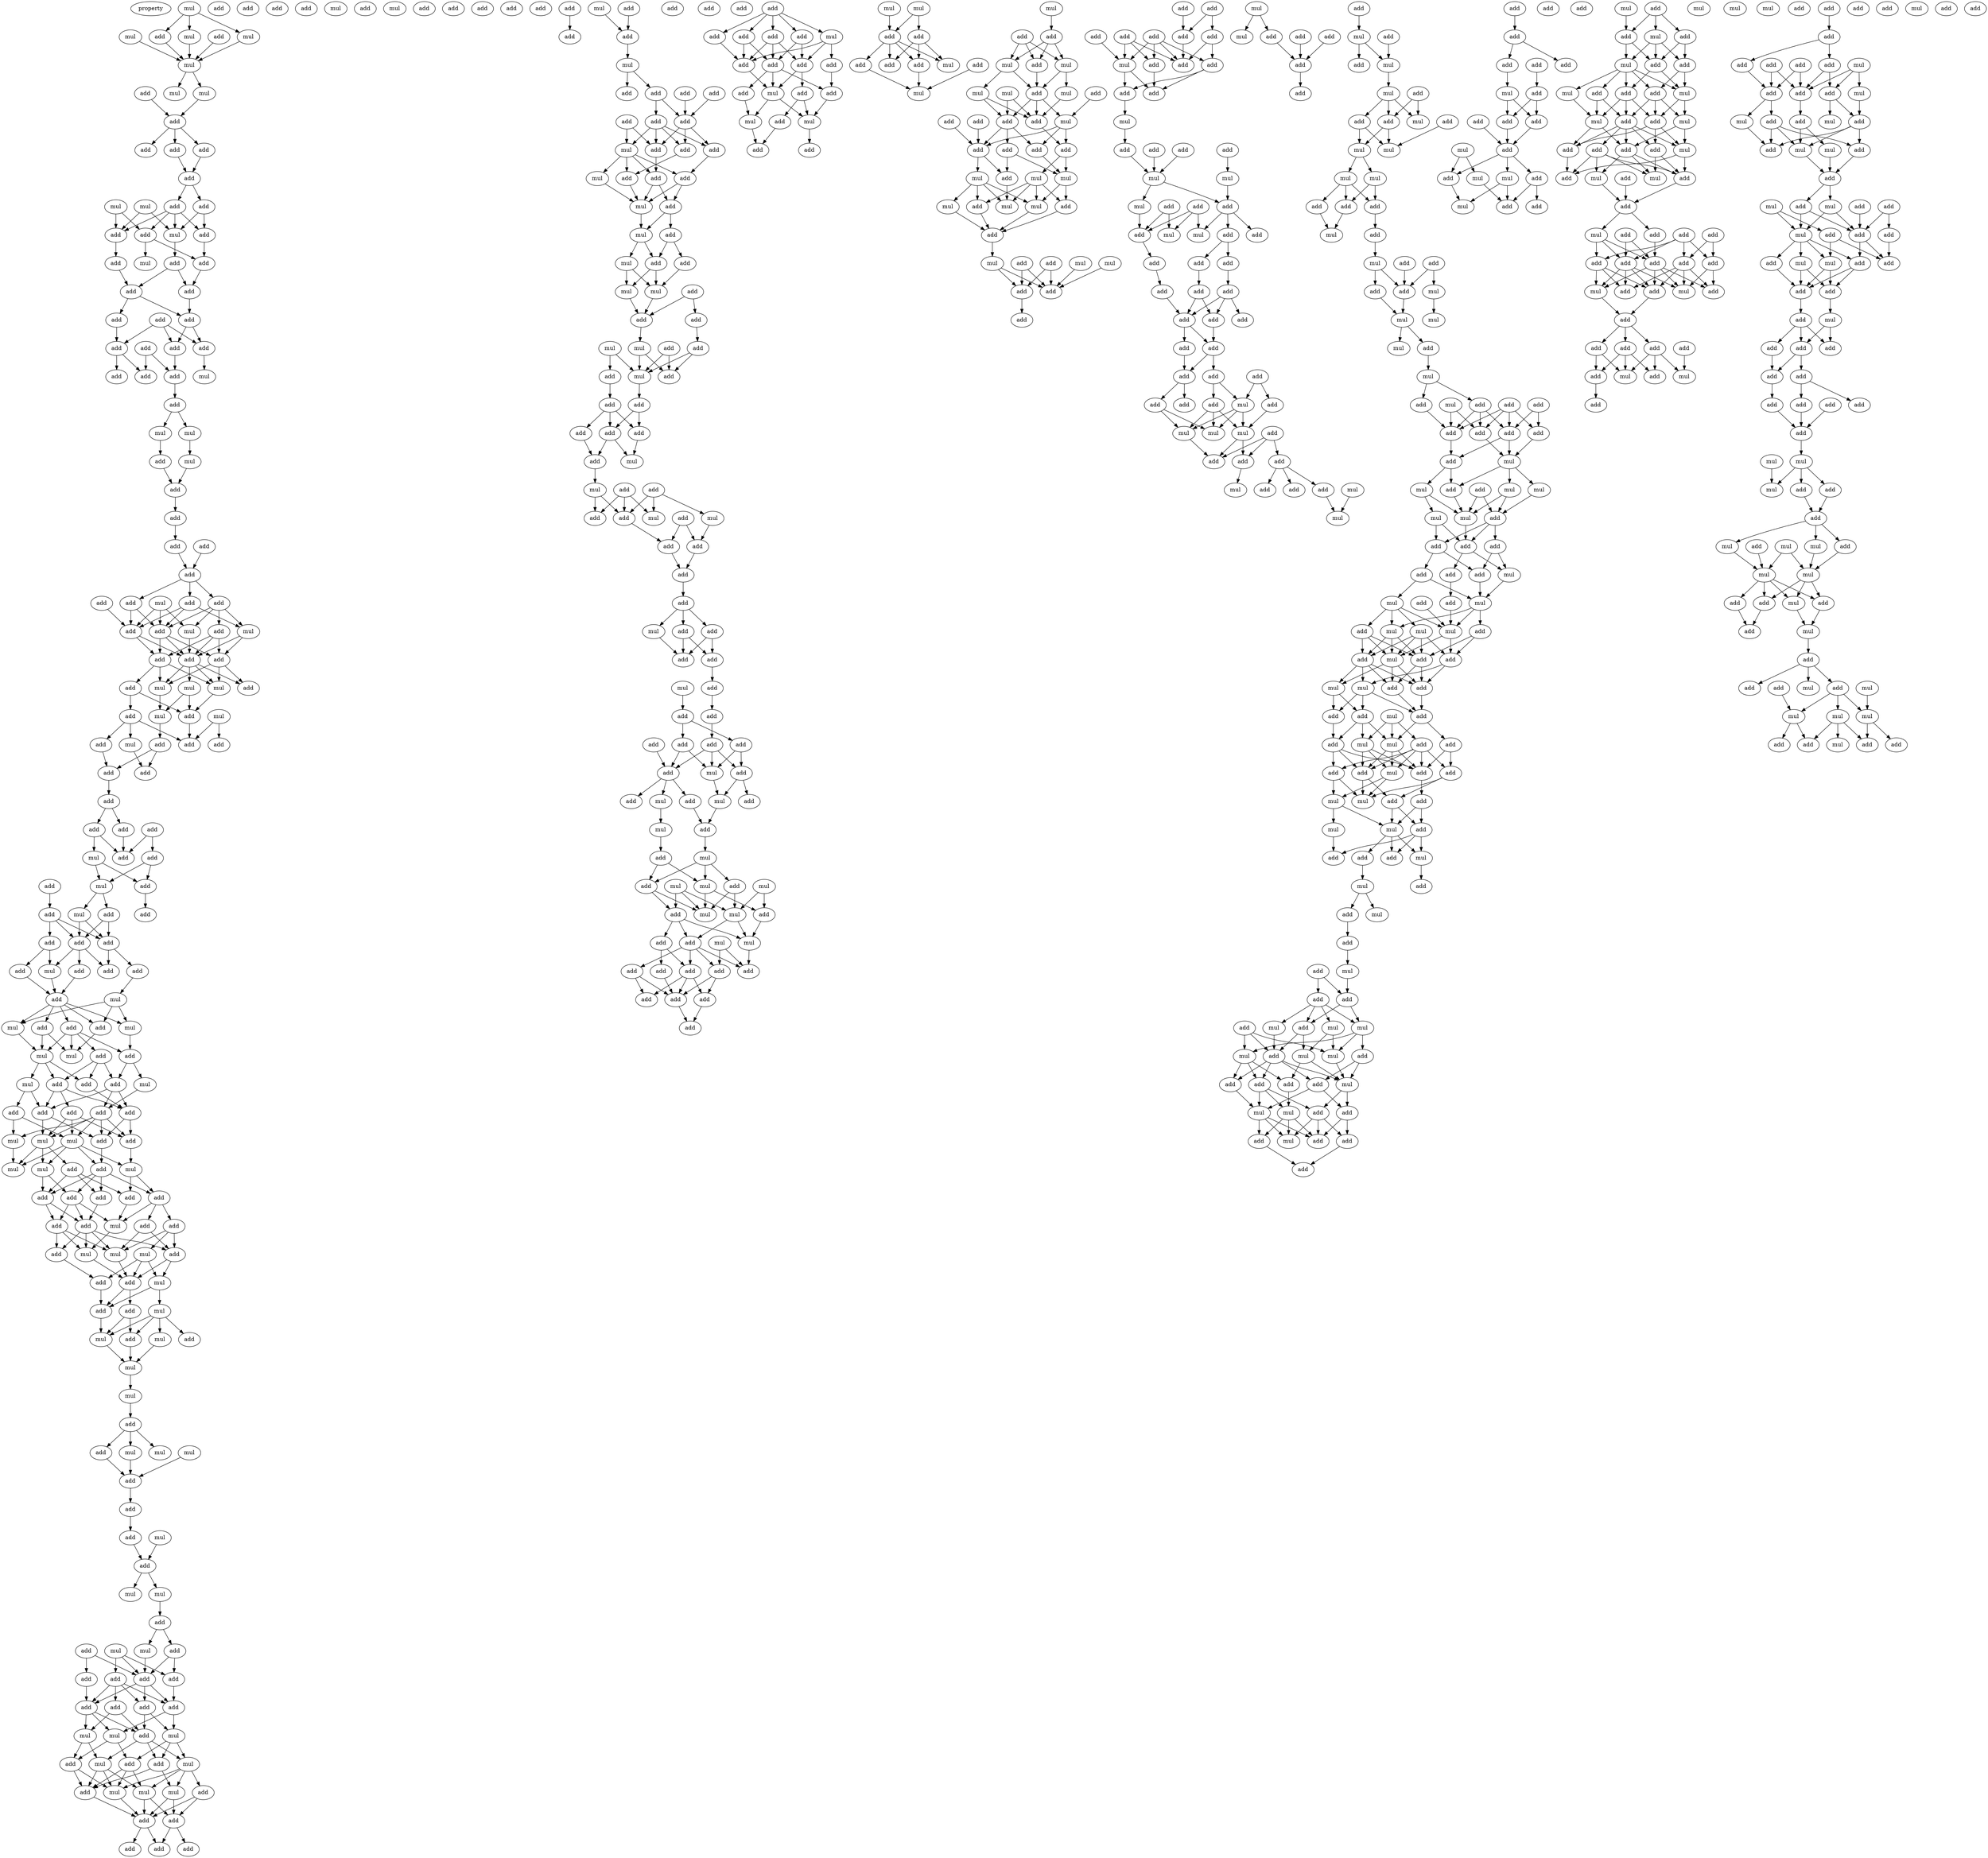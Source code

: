 digraph {
    node [fontcolor=black]
    property [mul=2,lf=1.1]
    0 [ label = mul ];
    1 [ label = mul ];
    2 [ label = mul ];
    3 [ label = add ];
    4 [ label = add ];
    5 [ label = mul ];
    6 [ label = mul ];
    7 [ label = add ];
    8 [ label = mul ];
    9 [ label = mul ];
    10 [ label = add ];
    11 [ label = add ];
    12 [ label = add ];
    13 [ label = add ];
    14 [ label = add ];
    15 [ label = add ];
    16 [ label = add ];
    17 [ label = add ];
    18 [ label = add ];
    19 [ label = mul ];
    20 [ label = add ];
    21 [ label = mul ];
    22 [ label = mul ];
    23 [ label = add ];
    24 [ label = add ];
    25 [ label = add ];
    26 [ label = add ];
    27 [ label = add ];
    28 [ label = mul ];
    29 [ label = add ];
    30 [ label = add ];
    31 [ label = add ];
    32 [ label = add ];
    33 [ label = add ];
    34 [ label = add ];
    35 [ label = add ];
    36 [ label = add ];
    37 [ label = add ];
    38 [ label = add ];
    39 [ label = add ];
    40 [ label = add ];
    41 [ label = mul ];
    42 [ label = add ];
    43 [ label = add ];
    44 [ label = mul ];
    45 [ label = add ];
    46 [ label = mul ];
    47 [ label = add ];
    48 [ label = mul ];
    49 [ label = add ];
    50 [ label = add ];
    51 [ label = add ];
    52 [ label = mul ];
    53 [ label = add ];
    54 [ label = add ];
    55 [ label = mul ];
    56 [ label = add ];
    57 [ label = add ];
    58 [ label = mul ];
    59 [ label = add ];
    60 [ label = add ];
    61 [ label = add ];
    62 [ label = mul ];
    63 [ label = add ];
    64 [ label = mul ];
    65 [ label = add ];
    66 [ label = add ];
    67 [ label = add ];
    68 [ label = add ];
    69 [ label = add ];
    70 [ label = mul ];
    71 [ label = add ];
    72 [ label = mul ];
    73 [ label = add ];
    74 [ label = mul ];
    75 [ label = mul ];
    76 [ label = add ];
    77 [ label = mul ];
    78 [ label = add ];
    79 [ label = add ];
    80 [ label = add ];
    81 [ label = add ];
    82 [ label = add ];
    83 [ label = mul ];
    84 [ label = add ];
    85 [ label = add ];
    86 [ label = add ];
    87 [ label = add ];
    88 [ label = add ];
    89 [ label = add ];
    90 [ label = add ];
    91 [ label = add ];
    92 [ label = mul ];
    93 [ label = add ];
    94 [ label = add ];
    95 [ label = mul ];
    96 [ label = mul ];
    97 [ label = add ];
    98 [ label = add ];
    99 [ label = add ];
    100 [ label = add ];
    101 [ label = add ];
    102 [ label = add ];
    103 [ label = add ];
    104 [ label = mul ];
    105 [ label = add ];
    106 [ label = add ];
    107 [ label = add ];
    108 [ label = add ];
    109 [ label = mul ];
    110 [ label = add ];
    111 [ label = mul ];
    112 [ label = add ];
    113 [ label = mul ];
    114 [ label = add ];
    115 [ label = mul ];
    116 [ label = add ];
    117 [ label = mul ];
    118 [ label = add ];
    119 [ label = add ];
    120 [ label = add ];
    121 [ label = mul ];
    122 [ label = add ];
    123 [ label = mul ];
    124 [ label = add ];
    125 [ label = add ];
    126 [ label = add ];
    127 [ label = add ];
    128 [ label = add ];
    129 [ label = mul ];
    130 [ label = add ];
    131 [ label = mul ];
    132 [ label = add ];
    133 [ label = mul ];
    134 [ label = add ];
    135 [ label = mul ];
    136 [ label = mul ];
    137 [ label = add ];
    138 [ label = mul ];
    139 [ label = add ];
    140 [ label = add ];
    141 [ label = add ];
    142 [ label = add ];
    143 [ label = add ];
    144 [ label = mul ];
    145 [ label = add ];
    146 [ label = add ];
    147 [ label = add ];
    148 [ label = add ];
    149 [ label = add ];
    150 [ label = mul ];
    151 [ label = add ];
    152 [ label = mul ];
    153 [ label = mul ];
    154 [ label = add ];
    155 [ label = add ];
    156 [ label = mul ];
    157 [ label = add ];
    158 [ label = mul ];
    159 [ label = add ];
    160 [ label = add ];
    161 [ label = add ];
    162 [ label = mul ];
    163 [ label = mul ];
    164 [ label = mul ];
    165 [ label = mul ];
    166 [ label = add ];
    167 [ label = mul ];
    168 [ label = mul ];
    169 [ label = add ];
    170 [ label = add ];
    171 [ label = mul ];
    172 [ label = add ];
    173 [ label = add ];
    174 [ label = add ];
    175 [ label = add ];
    176 [ label = add ];
    177 [ label = mul ];
    178 [ label = add ];
    179 [ label = add ];
    180 [ label = mul ];
    181 [ label = mul ];
    182 [ label = add ];
    183 [ label = add ];
    184 [ label = add ];
    185 [ label = mul ];
    186 [ label = mul ];
    187 [ label = add ];
    188 [ label = add ];
    189 [ label = add ];
    190 [ label = add ];
    191 [ label = add ];
    192 [ label = add ];
    193 [ label = add ];
    194 [ label = add ];
    195 [ label = add ];
    196 [ label = add ];
    197 [ label = mul ];
    198 [ label = mul ];
    199 [ label = mul ];
    200 [ label = mul ];
    201 [ label = add ];
    202 [ label = mul ];
    203 [ label = add ];
    204 [ label = add ];
    205 [ label = mul ];
    206 [ label = add ];
    207 [ label = mul ];
    208 [ label = add ];
    209 [ label = mul ];
    210 [ label = add ];
    211 [ label = add ];
    212 [ label = add ];
    213 [ label = add ];
    214 [ label = add ];
    215 [ label = add ];
    216 [ label = mul ];
    217 [ label = add ];
    218 [ label = add ];
    219 [ label = add ];
    220 [ label = mul ];
    221 [ label = add ];
    222 [ label = add ];
    223 [ label = add ];
    224 [ label = add ];
    225 [ label = add ];
    226 [ label = add ];
    227 [ label = add ];
    228 [ label = add ];
    229 [ label = add ];
    230 [ label = add ];
    231 [ label = mul ];
    232 [ label = mul ];
    233 [ label = add ];
    234 [ label = add ];
    235 [ label = add ];
    236 [ label = mul ];
    237 [ label = add ];
    238 [ label = add ];
    239 [ label = mul ];
    240 [ label = add ];
    241 [ label = mul ];
    242 [ label = add ];
    243 [ label = mul ];
    244 [ label = mul ];
    245 [ label = add ];
    246 [ label = add ];
    247 [ label = add ];
    248 [ label = mul ];
    249 [ label = add ];
    250 [ label = add ];
    251 [ label = mul ];
    252 [ label = add ];
    253 [ label = mul ];
    254 [ label = add ];
    255 [ label = add ];
    256 [ label = add ];
    257 [ label = add ];
    258 [ label = add ];
    259 [ label = add ];
    260 [ label = add ];
    261 [ label = mul ];
    262 [ label = add ];
    263 [ label = mul ];
    264 [ label = add ];
    265 [ label = mul ];
    266 [ label = mul ];
    267 [ label = add ];
    268 [ label = add ];
    269 [ label = add ];
    270 [ label = add ];
    271 [ label = add ];
    272 [ label = add ];
    273 [ label = add ];
    274 [ label = add ];
    275 [ label = add ];
    276 [ label = mul ];
    277 [ label = add ];
    278 [ label = add ];
    279 [ label = add ];
    280 [ label = add ];
    281 [ label = mul ];
    282 [ label = add ];
    283 [ label = add ];
    284 [ label = add ];
    285 [ label = add ];
    286 [ label = add ];
    287 [ label = add ];
    288 [ label = add ];
    289 [ label = add ];
    290 [ label = add ];
    291 [ label = mul ];
    292 [ label = add ];
    293 [ label = add ];
    294 [ label = add ];
    295 [ label = mul ];
    296 [ label = mul ];
    297 [ label = add ];
    298 [ label = add ];
    299 [ label = mul ];
    300 [ label = add ];
    301 [ label = mul ];
    302 [ label = add ];
    303 [ label = mul ];
    304 [ label = mul ];
    305 [ label = mul ];
    306 [ label = add ];
    307 [ label = mul ];
    308 [ label = mul ];
    309 [ label = add ];
    310 [ label = add ];
    311 [ label = add ];
    312 [ label = add ];
    313 [ label = mul ];
    314 [ label = mul ];
    315 [ label = add ];
    316 [ label = add ];
    317 [ label = add ];
    318 [ label = add ];
    319 [ label = add ];
    320 [ label = add ];
    321 [ label = add ];
    322 [ label = add ];
    323 [ label = add ];
    324 [ label = add ];
    325 [ label = add ];
    326 [ label = mul ];
    327 [ label = add ];
    328 [ label = add ];
    329 [ label = add ];
    330 [ label = add ];
    331 [ label = add ];
    332 [ label = add ];
    333 [ label = add ];
    334 [ label = mul ];
    335 [ label = add ];
    336 [ label = add ];
    337 [ label = add ];
    338 [ label = add ];
    339 [ label = mul ];
    340 [ label = mul ];
    341 [ label = add ];
    342 [ label = add ];
    343 [ label = mul ];
    344 [ label = mul ];
    345 [ label = add ];
    346 [ label = add ];
    347 [ label = add ];
    348 [ label = add ];
    349 [ label = add ];
    350 [ label = mul ];
    351 [ label = add ];
    352 [ label = mul ];
    353 [ label = mul ];
    354 [ label = add ];
    355 [ label = add ];
    356 [ label = add ];
    357 [ label = mul ];
    358 [ label = mul ];
    359 [ label = add ];
    360 [ label = mul ];
    361 [ label = mul ];
    362 [ label = mul ];
    363 [ label = add ];
    364 [ label = add ];
    365 [ label = add ];
    366 [ label = add ];
    367 [ label = add ];
    368 [ label = mul ];
    369 [ label = add ];
    370 [ label = add ];
    371 [ label = add ];
    372 [ label = add ];
    373 [ label = add ];
    374 [ label = mul ];
    375 [ label = mul ];
    376 [ label = mul ];
    377 [ label = mul ];
    378 [ label = add ];
    379 [ label = mul ];
    380 [ label = mul ];
    381 [ label = add ];
    382 [ label = add ];
    383 [ label = mul ];
    384 [ label = mul ];
    385 [ label = add ];
    386 [ label = mul ];
    387 [ label = add ];
    388 [ label = add ];
    389 [ label = add ];
    390 [ label = add ];
    391 [ label = add ];
    392 [ label = add ];
    393 [ label = add ];
    394 [ label = add ];
    395 [ label = add ];
    396 [ label = add ];
    397 [ label = add ];
    398 [ label = add ];
    399 [ label = add ];
    400 [ label = mul ];
    401 [ label = add ];
    402 [ label = add ];
    403 [ label = add ];
    404 [ label = mul ];
    405 [ label = add ];
    406 [ label = add ];
    407 [ label = add ];
    408 [ label = add ];
    409 [ label = mul ];
    410 [ label = mul ];
    411 [ label = add ];
    412 [ label = add ];
    413 [ label = add ];
    414 [ label = mul ];
    415 [ label = mul ];
    416 [ label = mul ];
    417 [ label = add ];
    418 [ label = add ];
    419 [ label = add ];
    420 [ label = add ];
    421 [ label = add ];
    422 [ label = add ];
    423 [ label = add ];
    424 [ label = add ];
    425 [ label = add ];
    426 [ label = add ];
    427 [ label = add ];
    428 [ label = add ];
    429 [ label = add ];
    430 [ label = add ];
    431 [ label = add ];
    432 [ label = add ];
    433 [ label = add ];
    434 [ label = add ];
    435 [ label = add ];
    436 [ label = mul ];
    437 [ label = add ];
    438 [ label = add ];
    439 [ label = mul ];
    440 [ label = mul ];
    441 [ label = add ];
    442 [ label = mul ];
    443 [ label = add ];
    444 [ label = add ];
    445 [ label = add ];
    446 [ label = mul ];
    447 [ label = add ];
    448 [ label = add ];
    449 [ label = mul ];
    450 [ label = add ];
    451 [ label = mul ];
    452 [ label = mul ];
    453 [ label = add ];
    454 [ label = add ];
    455 [ label = mul ];
    456 [ label = add ];
    457 [ label = add ];
    458 [ label = add ];
    459 [ label = add ];
    460 [ label = add ];
    461 [ label = mul ];
    462 [ label = add ];
    463 [ label = mul ];
    464 [ label = add ];
    465 [ label = mul ];
    466 [ label = add ];
    467 [ label = add ];
    468 [ label = add ];
    469 [ label = mul ];
    470 [ label = mul ];
    471 [ label = mul ];
    472 [ label = mul ];
    473 [ label = mul ];
    474 [ label = add ];
    475 [ label = add ];
    476 [ label = add ];
    477 [ label = add ];
    478 [ label = mul ];
    479 [ label = add ];
    480 [ label = mul ];
    481 [ label = add ];
    482 [ label = mul ];
    483 [ label = add ];
    484 [ label = add ];
    485 [ label = mul ];
    486 [ label = mul ];
    487 [ label = mul ];
    488 [ label = add ];
    489 [ label = mul ];
    490 [ label = add ];
    491 [ label = add ];
    492 [ label = add ];
    493 [ label = mul ];
    494 [ label = add ];
    495 [ label = add ];
    496 [ label = add ];
    497 [ label = add ];
    498 [ label = add ];
    499 [ label = mul ];
    500 [ label = add ];
    501 [ label = mul ];
    502 [ label = mul ];
    503 [ label = mul ];
    504 [ label = add ];
    505 [ label = add ];
    506 [ label = mul ];
    507 [ label = mul ];
    508 [ label = add ];
    509 [ label = add ];
    510 [ label = add ];
    511 [ label = add ];
    512 [ label = mul ];
    513 [ label = add ];
    514 [ label = add ];
    515 [ label = add ];
    516 [ label = add ];
    517 [ label = mul ];
    518 [ label = mul ];
    519 [ label = add ];
    520 [ label = mul ];
    521 [ label = add ];
    522 [ label = mul ];
    523 [ label = add ];
    524 [ label = mul ];
    525 [ label = add ];
    526 [ label = add ];
    527 [ label = mul ];
    528 [ label = add ];
    529 [ label = add ];
    530 [ label = add ];
    531 [ label = mul ];
    532 [ label = mul ];
    533 [ label = add ];
    534 [ label = add ];
    535 [ label = add ];
    536 [ label = mul ];
    537 [ label = mul ];
    538 [ label = add ];
    539 [ label = add ];
    540 [ label = mul ];
    541 [ label = add ];
    542 [ label = add ];
    543 [ label = mul ];
    544 [ label = add ];
    545 [ label = add ];
    546 [ label = add ];
    547 [ label = add ];
    548 [ label = mul ];
    549 [ label = mul ];
    550 [ label = add ];
    551 [ label = mul ];
    552 [ label = mul ];
    553 [ label = add ];
    554 [ label = add ];
    555 [ label = mul ];
    556 [ label = add ];
    557 [ label = add ];
    558 [ label = mul ];
    559 [ label = add ];
    560 [ label = add ];
    561 [ label = mul ];
    562 [ label = add ];
    563 [ label = mul ];
    564 [ label = add ];
    565 [ label = add ];
    566 [ label = add ];
    567 [ label = add ];
    568 [ label = mul ];
    569 [ label = mul ];
    570 [ label = add ];
    571 [ label = mul ];
    572 [ label = mul ];
    573 [ label = mul ];
    574 [ label = add ];
    575 [ label = mul ];
    576 [ label = add ];
    577 [ label = add ];
    578 [ label = add ];
    579 [ label = add ];
    580 [ label = mul ];
    581 [ label = add ];
    582 [ label = add ];
    583 [ label = mul ];
    584 [ label = add ];
    585 [ label = mul ];
    586 [ label = add ];
    587 [ label = add ];
    588 [ label = add ];
    589 [ label = mul ];
    590 [ label = add ];
    591 [ label = add ];
    592 [ label = add ];
    593 [ label = add ];
    594 [ label = add ];
    595 [ label = add ];
    596 [ label = add ];
    597 [ label = add ];
    598 [ label = add ];
    599 [ label = mul ];
    600 [ label = add ];
    601 [ label = add ];
    602 [ label = add ];
    603 [ label = mul ];
    604 [ label = add ];
    605 [ label = add ];
    606 [ label = mul ];
    607 [ label = mul ];
    608 [ label = add ];
    609 [ label = mul ];
    610 [ label = add ];
    611 [ label = add ];
    612 [ label = mul ];
    613 [ label = add ];
    614 [ label = add ];
    615 [ label = add ];
    616 [ label = mul ];
    617 [ label = mul ];
    618 [ label = mul ];
    619 [ label = add ];
    620 [ label = add ];
    621 [ label = add ];
    622 [ label = add ];
    623 [ label = mul ];
    624 [ label = add ];
    625 [ label = mul ];
    626 [ label = mul ];
    627 [ label = add ];
    628 [ label = mul ];
    629 [ label = add ];
    630 [ label = mul ];
    631 [ label = add ];
    632 [ label = add ];
    633 [ label = add ];
    634 [ label = add ];
    635 [ label = add ];
    636 [ label = mul ];
    637 [ label = add ];
    638 [ label = mul ];
    639 [ label = add ];
    640 [ label = add ];
    641 [ label = add ];
    642 [ label = add ];
    643 [ label = add ];
    644 [ label = add ];
    645 [ label = mul ];
    646 [ label = add ];
    647 [ label = add ];
    648 [ label = add ];
    649 [ label = add ];
    650 [ label = add ];
    651 [ label = mul ];
    652 [ label = add ];
    653 [ label = add ];
    654 [ label = mul ];
    655 [ label = add ];
    656 [ label = add ];
    657 [ label = add ];
    658 [ label = add ];
    659 [ label = add ];
    660 [ label = add ];
    661 [ label = add ];
    662 [ label = add ];
    663 [ label = mul ];
    664 [ label = mul ];
    665 [ label = add ];
    666 [ label = mul ];
    667 [ label = mul ];
    668 [ label = add ];
    669 [ label = add ];
    670 [ label = add ];
    671 [ label = add ];
    672 [ label = add ];
    673 [ label = add ];
    674 [ label = add ];
    675 [ label = add ];
    676 [ label = add ];
    677 [ label = mul ];
    678 [ label = add ];
    679 [ label = mul ];
    680 [ label = add ];
    681 [ label = add ];
    682 [ label = add ];
    683 [ label = add ];
    684 [ label = add ];
    685 [ label = mul ];
    686 [ label = mul ];
    687 [ label = mul ];
    688 [ label = mul ];
    689 [ label = add ];
    690 [ label = add ];
    691 [ label = add ];
    692 [ label = add ];
    693 [ label = mul ];
    694 [ label = mul ];
    695 [ label = add ];
    696 [ label = add ];
    697 [ label = add ];
    698 [ label = mul ];
    699 [ label = add ];
    700 [ label = add ];
    701 [ label = add ];
    702 [ label = add ];
    703 [ label = mul ];
    704 [ label = add ];
    705 [ label = mul ];
    706 [ label = add ];
    707 [ label = add ];
    708 [ label = add ];
    709 [ label = mul ];
    710 [ label = add ];
    711 [ label = mul ];
    712 [ label = add ];
    713 [ label = add ];
    714 [ label = add ];
    715 [ label = add ];
    716 [ label = add ];
    717 [ label = add ];
    718 [ label = add ];
    719 [ label = add ];
    720 [ label = add ];
    721 [ label = add ];
    722 [ label = mul ];
    723 [ label = mul ];
    724 [ label = add ];
    725 [ label = mul ];
    726 [ label = add ];
    727 [ label = add ];
    728 [ label = add ];
    729 [ label = mul ];
    730 [ label = add ];
    731 [ label = mul ];
    732 [ label = mul ];
    733 [ label = add ];
    734 [ label = mul ];
    735 [ label = mul ];
    736 [ label = add ];
    737 [ label = add ];
    738 [ label = mul ];
    739 [ label = add ];
    740 [ label = add ];
    741 [ label = mul ];
    742 [ label = add ];
    743 [ label = mul ];
    744 [ label = mul ];
    745 [ label = add ];
    746 [ label = add ];
    747 [ label = add ];
    748 [ label = mul ];
    749 [ label = mul ];
    750 [ label = mul ];
    751 [ label = add ];
    752 [ label = add ];
    753 [ label = add ];
    754 [ label = add ];
    755 [ label = mul ];
    0 -> 2 [ name = 0 ];
    0 -> 3 [ name = 1 ];
    0 -> 5 [ name = 2 ];
    1 -> 6 [ name = 3 ];
    2 -> 6 [ name = 4 ];
    3 -> 6 [ name = 5 ];
    4 -> 6 [ name = 6 ];
    5 -> 6 [ name = 7 ];
    6 -> 8 [ name = 8 ];
    6 -> 9 [ name = 9 ];
    8 -> 12 [ name = 10 ];
    10 -> 12 [ name = 11 ];
    12 -> 14 [ name = 12 ];
    12 -> 15 [ name = 13 ];
    12 -> 16 [ name = 14 ];
    15 -> 17 [ name = 15 ];
    16 -> 17 [ name = 16 ];
    17 -> 18 [ name = 17 ];
    17 -> 20 [ name = 18 ];
    18 -> 22 [ name = 19 ];
    18 -> 23 [ name = 20 ];
    18 -> 24 [ name = 21 ];
    18 -> 25 [ name = 22 ];
    19 -> 22 [ name = 23 ];
    19 -> 23 [ name = 24 ];
    20 -> 22 [ name = 25 ];
    20 -> 25 [ name = 26 ];
    21 -> 23 [ name = 27 ];
    21 -> 24 [ name = 28 ];
    22 -> 26 [ name = 29 ];
    23 -> 27 [ name = 30 ];
    24 -> 28 [ name = 31 ];
    24 -> 29 [ name = 32 ];
    25 -> 29 [ name = 33 ];
    26 -> 30 [ name = 34 ];
    26 -> 31 [ name = 35 ];
    27 -> 30 [ name = 36 ];
    29 -> 31 [ name = 37 ];
    30 -> 32 [ name = 38 ];
    30 -> 33 [ name = 39 ];
    31 -> 32 [ name = 40 ];
    32 -> 35 [ name = 41 ];
    32 -> 36 [ name = 42 ];
    33 -> 37 [ name = 43 ];
    34 -> 35 [ name = 44 ];
    34 -> 36 [ name = 45 ];
    34 -> 37 [ name = 46 ];
    35 -> 41 [ name = 47 ];
    36 -> 39 [ name = 48 ];
    37 -> 40 [ name = 49 ];
    37 -> 42 [ name = 50 ];
    38 -> 39 [ name = 51 ];
    38 -> 40 [ name = 52 ];
    39 -> 43 [ name = 53 ];
    43 -> 44 [ name = 54 ];
    43 -> 46 [ name = 55 ];
    44 -> 48 [ name = 56 ];
    46 -> 47 [ name = 57 ];
    47 -> 49 [ name = 58 ];
    48 -> 49 [ name = 59 ];
    49 -> 50 [ name = 60 ];
    50 -> 51 [ name = 61 ];
    51 -> 56 [ name = 62 ];
    53 -> 56 [ name = 63 ];
    56 -> 57 [ name = 64 ];
    56 -> 60 [ name = 65 ];
    56 -> 61 [ name = 66 ];
    57 -> 63 [ name = 67 ];
    57 -> 66 [ name = 68 ];
    58 -> 62 [ name = 69 ];
    58 -> 63 [ name = 70 ];
    58 -> 66 [ name = 71 ];
    59 -> 66 [ name = 72 ];
    60 -> 63 [ name = 73 ];
    60 -> 64 [ name = 74 ];
    60 -> 66 [ name = 75 ];
    61 -> 62 [ name = 76 ];
    61 -> 63 [ name = 77 ];
    61 -> 64 [ name = 78 ];
    61 -> 65 [ name = 79 ];
    62 -> 69 [ name = 80 ];
    63 -> 67 [ name = 81 ];
    63 -> 68 [ name = 82 ];
    63 -> 69 [ name = 83 ];
    64 -> 67 [ name = 84 ];
    64 -> 69 [ name = 85 ];
    65 -> 67 [ name = 86 ];
    65 -> 68 [ name = 87 ];
    65 -> 69 [ name = 88 ];
    66 -> 68 [ name = 89 ];
    66 -> 69 [ name = 90 ];
    67 -> 70 [ name = 91 ];
    67 -> 71 [ name = 92 ];
    67 -> 72 [ name = 93 ];
    68 -> 70 [ name = 94 ];
    68 -> 72 [ name = 95 ];
    68 -> 73 [ name = 96 ];
    69 -> 70 [ name = 97 ];
    69 -> 71 [ name = 98 ];
    69 -> 72 [ name = 99 ];
    69 -> 74 [ name = 100 ];
    70 -> 78 [ name = 101 ];
    72 -> 75 [ name = 102 ];
    73 -> 76 [ name = 103 ];
    73 -> 78 [ name = 104 ];
    74 -> 75 [ name = 105 ];
    74 -> 78 [ name = 106 ];
    75 -> 81 [ name = 107 ];
    76 -> 79 [ name = 108 ];
    76 -> 80 [ name = 109 ];
    76 -> 83 [ name = 110 ];
    77 -> 80 [ name = 111 ];
    77 -> 82 [ name = 112 ];
    78 -> 80 [ name = 113 ];
    79 -> 84 [ name = 114 ];
    81 -> 84 [ name = 115 ];
    81 -> 85 [ name = 116 ];
    83 -> 85 [ name = 117 ];
    84 -> 86 [ name = 118 ];
    86 -> 87 [ name = 119 ];
    86 -> 89 [ name = 120 ];
    87 -> 91 [ name = 121 ];
    87 -> 92 [ name = 122 ];
    88 -> 90 [ name = 123 ];
    88 -> 91 [ name = 124 ];
    89 -> 91 [ name = 125 ];
    90 -> 94 [ name = 126 ];
    90 -> 95 [ name = 127 ];
    92 -> 94 [ name = 128 ];
    92 -> 95 [ name = 129 ];
    93 -> 99 [ name = 130 ];
    94 -> 98 [ name = 131 ];
    95 -> 96 [ name = 132 ];
    95 -> 97 [ name = 133 ];
    96 -> 100 [ name = 134 ];
    96 -> 102 [ name = 135 ];
    97 -> 100 [ name = 136 ];
    97 -> 102 [ name = 137 ];
    99 -> 100 [ name = 138 ];
    99 -> 101 [ name = 139 ];
    99 -> 102 [ name = 140 ];
    100 -> 106 [ name = 141 ];
    100 -> 107 [ name = 142 ];
    101 -> 104 [ name = 143 ];
    101 -> 105 [ name = 144 ];
    102 -> 103 [ name = 145 ];
    102 -> 104 [ name = 146 ];
    102 -> 107 [ name = 147 ];
    103 -> 108 [ name = 148 ];
    104 -> 108 [ name = 149 ];
    105 -> 108 [ name = 150 ];
    106 -> 109 [ name = 151 ];
    108 -> 110 [ name = 152 ];
    108 -> 111 [ name = 153 ];
    108 -> 112 [ name = 154 ];
    108 -> 113 [ name = 155 ];
    108 -> 114 [ name = 156 ];
    109 -> 111 [ name = 157 ];
    109 -> 112 [ name = 158 ];
    109 -> 113 [ name = 159 ];
    110 -> 115 [ name = 160 ];
    110 -> 116 [ name = 161 ];
    110 -> 117 [ name = 162 ];
    110 -> 118 [ name = 163 ];
    111 -> 117 [ name = 164 ];
    112 -> 115 [ name = 165 ];
    113 -> 116 [ name = 166 ];
    114 -> 115 [ name = 167 ];
    114 -> 117 [ name = 168 ];
    116 -> 119 [ name = 169 ];
    116 -> 121 [ name = 170 ];
    117 -> 120 [ name = 171 ];
    117 -> 122 [ name = 172 ];
    117 -> 123 [ name = 173 ];
    118 -> 119 [ name = 174 ];
    118 -> 120 [ name = 175 ];
    118 -> 122 [ name = 176 ];
    119 -> 124 [ name = 177 ];
    119 -> 125 [ name = 178 ];
    119 -> 127 [ name = 179 ];
    120 -> 124 [ name = 180 ];
    120 -> 127 [ name = 181 ];
    120 -> 128 [ name = 182 ];
    121 -> 125 [ name = 183 ];
    122 -> 127 [ name = 184 ];
    123 -> 124 [ name = 185 ];
    123 -> 126 [ name = 186 ];
    124 -> 130 [ name = 187 ];
    124 -> 131 [ name = 188 ];
    125 -> 129 [ name = 189 ];
    125 -> 130 [ name = 190 ];
    125 -> 131 [ name = 191 ];
    125 -> 132 [ name = 192 ];
    125 -> 133 [ name = 193 ];
    126 -> 129 [ name = 194 ];
    126 -> 133 [ name = 195 ];
    127 -> 130 [ name = 196 ];
    127 -> 132 [ name = 197 ];
    128 -> 131 [ name = 198 ];
    128 -> 132 [ name = 199 ];
    128 -> 133 [ name = 200 ];
    129 -> 135 [ name = 201 ];
    130 -> 137 [ name = 202 ];
    131 -> 134 [ name = 203 ];
    131 -> 135 [ name = 204 ];
    131 -> 136 [ name = 205 ];
    132 -> 138 [ name = 206 ];
    133 -> 135 [ name = 207 ];
    133 -> 136 [ name = 208 ];
    133 -> 137 [ name = 209 ];
    133 -> 138 [ name = 210 ];
    134 -> 139 [ name = 211 ];
    134 -> 140 [ name = 212 ];
    134 -> 141 [ name = 213 ];
    136 -> 139 [ name = 214 ];
    136 -> 143 [ name = 215 ];
    137 -> 139 [ name = 216 ];
    137 -> 140 [ name = 217 ];
    137 -> 142 [ name = 218 ];
    137 -> 143 [ name = 219 ];
    138 -> 141 [ name = 220 ];
    138 -> 142 [ name = 221 ];
    139 -> 146 [ name = 222 ];
    139 -> 148 [ name = 223 ];
    140 -> 148 [ name = 224 ];
    141 -> 144 [ name = 225 ];
    142 -> 144 [ name = 226 ];
    142 -> 145 [ name = 227 ];
    142 -> 147 [ name = 228 ];
    143 -> 144 [ name = 229 ];
    143 -> 146 [ name = 230 ];
    143 -> 148 [ name = 231 ];
    144 -> 153 [ name = 232 ];
    145 -> 150 [ name = 233 ];
    145 -> 151 [ name = 234 ];
    146 -> 149 [ name = 235 ];
    146 -> 150 [ name = 236 ];
    146 -> 153 [ name = 237 ];
    147 -> 150 [ name = 238 ];
    147 -> 151 [ name = 239 ];
    147 -> 152 [ name = 240 ];
    148 -> 149 [ name = 241 ];
    148 -> 150 [ name = 242 ];
    148 -> 151 [ name = 243 ];
    148 -> 153 [ name = 244 ];
    149 -> 155 [ name = 245 ];
    150 -> 154 [ name = 246 ];
    151 -> 154 [ name = 247 ];
    151 -> 156 [ name = 248 ];
    152 -> 154 [ name = 249 ];
    152 -> 155 [ name = 250 ];
    152 -> 156 [ name = 251 ];
    153 -> 154 [ name = 252 ];
    154 -> 157 [ name = 253 ];
    154 -> 159 [ name = 254 ];
    155 -> 159 [ name = 255 ];
    156 -> 158 [ name = 256 ];
    156 -> 159 [ name = 257 ];
    157 -> 160 [ name = 258 ];
    157 -> 162 [ name = 259 ];
    158 -> 160 [ name = 260 ];
    158 -> 161 [ name = 261 ];
    158 -> 162 [ name = 262 ];
    158 -> 163 [ name = 263 ];
    159 -> 162 [ name = 264 ];
    160 -> 164 [ name = 265 ];
    162 -> 164 [ name = 266 ];
    163 -> 164 [ name = 267 ];
    164 -> 165 [ name = 268 ];
    165 -> 166 [ name = 269 ];
    166 -> 168 [ name = 270 ];
    166 -> 169 [ name = 271 ];
    166 -> 171 [ name = 272 ];
    167 -> 172 [ name = 273 ];
    168 -> 172 [ name = 274 ];
    169 -> 172 [ name = 275 ];
    172 -> 173 [ name = 276 ];
    173 -> 176 [ name = 277 ];
    176 -> 178 [ name = 278 ];
    177 -> 178 [ name = 279 ];
    178 -> 180 [ name = 280 ];
    178 -> 181 [ name = 281 ];
    181 -> 182 [ name = 282 ];
    182 -> 183 [ name = 283 ];
    182 -> 185 [ name = 284 ];
    183 -> 190 [ name = 285 ];
    183 -> 191 [ name = 286 ];
    185 -> 190 [ name = 287 ];
    186 -> 188 [ name = 288 ];
    186 -> 190 [ name = 289 ];
    186 -> 191 [ name = 290 ];
    187 -> 189 [ name = 291 ];
    187 -> 190 [ name = 292 ];
    188 -> 192 [ name = 293 ];
    188 -> 193 [ name = 294 ];
    188 -> 194 [ name = 295 ];
    188 -> 195 [ name = 296 ];
    189 -> 192 [ name = 297 ];
    190 -> 192 [ name = 298 ];
    190 -> 193 [ name = 299 ];
    190 -> 195 [ name = 300 ];
    191 -> 195 [ name = 301 ];
    192 -> 196 [ name = 302 ];
    192 -> 197 [ name = 303 ];
    192 -> 199 [ name = 304 ];
    193 -> 196 [ name = 305 ];
    193 -> 198 [ name = 306 ];
    194 -> 196 [ name = 307 ];
    194 -> 197 [ name = 308 ];
    195 -> 198 [ name = 309 ];
    195 -> 199 [ name = 310 ];
    196 -> 200 [ name = 311 ];
    196 -> 201 [ name = 312 ];
    196 -> 202 [ name = 313 ];
    197 -> 202 [ name = 314 ];
    197 -> 203 [ name = 315 ];
    198 -> 200 [ name = 316 ];
    198 -> 201 [ name = 317 ];
    198 -> 204 [ name = 318 ];
    199 -> 203 [ name = 319 ];
    199 -> 204 [ name = 320 ];
    200 -> 205 [ name = 321 ];
    200 -> 206 [ name = 322 ];
    200 -> 207 [ name = 323 ];
    200 -> 209 [ name = 324 ];
    201 -> 205 [ name = 325 ];
    201 -> 208 [ name = 326 ];
    202 -> 207 [ name = 327 ];
    202 -> 208 [ name = 328 ];
    202 -> 209 [ name = 329 ];
    203 -> 208 [ name = 330 ];
    203 -> 209 [ name = 331 ];
    204 -> 207 [ name = 332 ];
    204 -> 208 [ name = 333 ];
    204 -> 209 [ name = 334 ];
    205 -> 210 [ name = 335 ];
    205 -> 211 [ name = 336 ];
    206 -> 210 [ name = 337 ];
    206 -> 211 [ name = 338 ];
    207 -> 210 [ name = 339 ];
    207 -> 211 [ name = 340 ];
    208 -> 210 [ name = 341 ];
    209 -> 210 [ name = 342 ];
    210 -> 213 [ name = 343 ];
    210 -> 214 [ name = 344 ];
    211 -> 212 [ name = 345 ];
    211 -> 213 [ name = 346 ];
    215 -> 218 [ name = 347 ];
    216 -> 219 [ name = 348 ];
    217 -> 219 [ name = 349 ];
    219 -> 220 [ name = 350 ];
    220 -> 222 [ name = 351 ];
    220 -> 224 [ name = 352 ];
    221 -> 226 [ name = 353 ];
    223 -> 226 [ name = 354 ];
    224 -> 225 [ name = 355 ];
    224 -> 226 [ name = 356 ];
    225 -> 228 [ name = 357 ];
    225 -> 229 [ name = 358 ];
    225 -> 230 [ name = 359 ];
    225 -> 231 [ name = 360 ];
    226 -> 228 [ name = 361 ];
    226 -> 229 [ name = 362 ];
    226 -> 230 [ name = 363 ];
    227 -> 229 [ name = 364 ];
    227 -> 231 [ name = 365 ];
    228 -> 233 [ name = 366 ];
    229 -> 234 [ name = 367 ];
    230 -> 235 [ name = 368 ];
    231 -> 232 [ name = 369 ];
    231 -> 233 [ name = 370 ];
    231 -> 234 [ name = 371 ];
    231 -> 235 [ name = 372 ];
    232 -> 236 [ name = 373 ];
    233 -> 236 [ name = 374 ];
    233 -> 237 [ name = 375 ];
    234 -> 236 [ name = 376 ];
    234 -> 237 [ name = 377 ];
    235 -> 236 [ name = 378 ];
    236 -> 239 [ name = 379 ];
    237 -> 238 [ name = 380 ];
    237 -> 239 [ name = 381 ];
    238 -> 240 [ name = 382 ];
    238 -> 242 [ name = 383 ];
    239 -> 240 [ name = 384 ];
    239 -> 241 [ name = 385 ];
    240 -> 243 [ name = 386 ];
    240 -> 244 [ name = 387 ];
    241 -> 243 [ name = 388 ];
    241 -> 244 [ name = 389 ];
    242 -> 243 [ name = 390 ];
    243 -> 246 [ name = 391 ];
    244 -> 246 [ name = 392 ];
    245 -> 246 [ name = 393 ];
    245 -> 247 [ name = 394 ];
    246 -> 251 [ name = 395 ];
    247 -> 249 [ name = 396 ];
    248 -> 252 [ name = 397 ];
    248 -> 253 [ name = 398 ];
    249 -> 253 [ name = 399 ];
    249 -> 254 [ name = 400 ];
    250 -> 253 [ name = 401 ];
    250 -> 254 [ name = 402 ];
    251 -> 253 [ name = 403 ];
    251 -> 254 [ name = 404 ];
    252 -> 256 [ name = 405 ];
    253 -> 255 [ name = 406 ];
    255 -> 257 [ name = 407 ];
    255 -> 258 [ name = 408 ];
    256 -> 257 [ name = 409 ];
    256 -> 258 [ name = 410 ];
    256 -> 259 [ name = 411 ];
    257 -> 260 [ name = 412 ];
    257 -> 261 [ name = 413 ];
    258 -> 261 [ name = 414 ];
    259 -> 260 [ name = 415 ];
    260 -> 263 [ name = 416 ];
    262 -> 265 [ name = 417 ];
    262 -> 268 [ name = 418 ];
    262 -> 269 [ name = 419 ];
    263 -> 268 [ name = 420 ];
    263 -> 269 [ name = 421 ];
    264 -> 265 [ name = 422 ];
    264 -> 266 [ name = 423 ];
    264 -> 269 [ name = 424 ];
    266 -> 270 [ name = 425 ];
    267 -> 270 [ name = 426 ];
    267 -> 271 [ name = 427 ];
    269 -> 271 [ name = 428 ];
    270 -> 272 [ name = 429 ];
    271 -> 272 [ name = 430 ];
    272 -> 275 [ name = 431 ];
    275 -> 276 [ name = 432 ];
    275 -> 277 [ name = 433 ];
    275 -> 278 [ name = 434 ];
    276 -> 280 [ name = 435 ];
    277 -> 279 [ name = 436 ];
    277 -> 280 [ name = 437 ];
    278 -> 279 [ name = 438 ];
    278 -> 280 [ name = 439 ];
    279 -> 282 [ name = 440 ];
    281 -> 284 [ name = 441 ];
    282 -> 283 [ name = 442 ];
    283 -> 286 [ name = 443 ];
    284 -> 285 [ name = 444 ];
    284 -> 288 [ name = 445 ];
    285 -> 290 [ name = 446 ];
    285 -> 291 [ name = 447 ];
    286 -> 290 [ name = 448 ];
    286 -> 291 [ name = 449 ];
    286 -> 292 [ name = 450 ];
    288 -> 291 [ name = 451 ];
    288 -> 292 [ name = 452 ];
    289 -> 290 [ name = 453 ];
    290 -> 294 [ name = 454 ];
    290 -> 296 [ name = 455 ];
    290 -> 297 [ name = 456 ];
    291 -> 295 [ name = 457 ];
    292 -> 293 [ name = 458 ];
    292 -> 295 [ name = 459 ];
    294 -> 298 [ name = 460 ];
    295 -> 298 [ name = 461 ];
    296 -> 299 [ name = 462 ];
    298 -> 301 [ name = 463 ];
    299 -> 300 [ name = 464 ];
    300 -> 302 [ name = 465 ];
    300 -> 303 [ name = 466 ];
    301 -> 302 [ name = 467 ];
    301 -> 303 [ name = 468 ];
    301 -> 306 [ name = 469 ];
    302 -> 308 [ name = 470 ];
    302 -> 309 [ name = 471 ];
    303 -> 308 [ name = 472 ];
    303 -> 310 [ name = 473 ];
    304 -> 307 [ name = 474 ];
    304 -> 308 [ name = 475 ];
    304 -> 309 [ name = 476 ];
    305 -> 307 [ name = 477 ];
    305 -> 310 [ name = 478 ];
    306 -> 307 [ name = 479 ];
    306 -> 308 [ name = 480 ];
    307 -> 312 [ name = 481 ];
    307 -> 313 [ name = 482 ];
    309 -> 311 [ name = 483 ];
    309 -> 312 [ name = 484 ];
    309 -> 313 [ name = 485 ];
    310 -> 313 [ name = 486 ];
    311 -> 316 [ name = 487 ];
    311 -> 319 [ name = 488 ];
    312 -> 315 [ name = 489 ];
    312 -> 316 [ name = 490 ];
    312 -> 317 [ name = 491 ];
    312 -> 318 [ name = 492 ];
    313 -> 315 [ name = 493 ];
    314 -> 315 [ name = 494 ];
    314 -> 318 [ name = 495 ];
    316 -> 320 [ name = 496 ];
    316 -> 321 [ name = 497 ];
    316 -> 322 [ name = 498 ];
    317 -> 320 [ name = 499 ];
    317 -> 321 [ name = 500 ];
    318 -> 320 [ name = 501 ];
    318 -> 322 [ name = 502 ];
    319 -> 320 [ name = 503 ];
    320 -> 323 [ name = 504 ];
    322 -> 323 [ name = 505 ];
    324 -> 325 [ name = 506 ];
    324 -> 326 [ name = 507 ];
    324 -> 327 [ name = 508 ];
    324 -> 328 [ name = 509 ];
    324 -> 329 [ name = 510 ];
    325 -> 330 [ name = 511 ];
    325 -> 332 [ name = 512 ];
    326 -> 331 [ name = 513 ];
    326 -> 332 [ name = 514 ];
    326 -> 333 [ name = 515 ];
    327 -> 330 [ name = 516 ];
    327 -> 331 [ name = 517 ];
    327 -> 332 [ name = 518 ];
    328 -> 330 [ name = 519 ];
    328 -> 331 [ name = 520 ];
    329 -> 332 [ name = 521 ];
    330 -> 334 [ name = 522 ];
    330 -> 335 [ name = 523 ];
    330 -> 336 [ name = 524 ];
    331 -> 334 [ name = 525 ];
    331 -> 337 [ name = 526 ];
    332 -> 334 [ name = 527 ];
    333 -> 335 [ name = 528 ];
    334 -> 339 [ name = 529 ];
    334 -> 340 [ name = 530 ];
    335 -> 340 [ name = 531 ];
    336 -> 339 [ name = 532 ];
    337 -> 338 [ name = 533 ];
    337 -> 340 [ name = 534 ];
    338 -> 341 [ name = 535 ];
    339 -> 341 [ name = 536 ];
    340 -> 342 [ name = 537 ];
    343 -> 345 [ name = 538 ];
    343 -> 346 [ name = 539 ];
    344 -> 346 [ name = 540 ];
    345 -> 348 [ name = 541 ];
    345 -> 349 [ name = 542 ];
    345 -> 350 [ name = 543 ];
    346 -> 347 [ name = 544 ];
    346 -> 348 [ name = 545 ];
    346 -> 349 [ name = 546 ];
    346 -> 350 [ name = 547 ];
    347 -> 352 [ name = 548 ];
    349 -> 352 [ name = 549 ];
    351 -> 352 [ name = 550 ];
    353 -> 354 [ name = 551 ];
    354 -> 356 [ name = 552 ];
    354 -> 357 [ name = 553 ];
    354 -> 358 [ name = 554 ];
    355 -> 356 [ name = 555 ];
    355 -> 357 [ name = 556 ];
    355 -> 358 [ name = 557 ];
    356 -> 363 [ name = 558 ];
    357 -> 360 [ name = 559 ];
    357 -> 363 [ name = 560 ];
    358 -> 361 [ name = 561 ];
    358 -> 363 [ name = 562 ];
    359 -> 368 [ name = 563 ];
    360 -> 365 [ name = 564 ];
    360 -> 367 [ name = 565 ];
    361 -> 367 [ name = 566 ];
    362 -> 365 [ name = 567 ];
    362 -> 367 [ name = 568 ];
    363 -> 365 [ name = 569 ];
    363 -> 367 [ name = 570 ];
    363 -> 368 [ name = 571 ];
    364 -> 370 [ name = 572 ];
    365 -> 370 [ name = 573 ];
    365 -> 371 [ name = 574 ];
    365 -> 372 [ name = 575 ];
    366 -> 370 [ name = 576 ];
    367 -> 369 [ name = 577 ];
    368 -> 369 [ name = 578 ];
    368 -> 370 [ name = 579 ];
    368 -> 372 [ name = 580 ];
    369 -> 374 [ name = 581 ];
    369 -> 375 [ name = 582 ];
    370 -> 373 [ name = 583 ];
    370 -> 376 [ name = 584 ];
    371 -> 373 [ name = 585 ];
    371 -> 374 [ name = 586 ];
    372 -> 374 [ name = 587 ];
    373 -> 377 [ name = 588 ];
    374 -> 380 [ name = 589 ];
    374 -> 381 [ name = 590 ];
    375 -> 377 [ name = 591 ];
    375 -> 378 [ name = 592 ];
    375 -> 380 [ name = 593 ];
    375 -> 381 [ name = 594 ];
    376 -> 377 [ name = 595 ];
    376 -> 378 [ name = 596 ];
    376 -> 379 [ name = 597 ];
    376 -> 380 [ name = 598 ];
    378 -> 382 [ name = 599 ];
    379 -> 382 [ name = 600 ];
    380 -> 382 [ name = 601 ];
    381 -> 382 [ name = 602 ];
    382 -> 383 [ name = 603 ];
    383 -> 388 [ name = 604 ];
    383 -> 389 [ name = 605 ];
    384 -> 389 [ name = 606 ];
    385 -> 388 [ name = 607 ];
    385 -> 389 [ name = 608 ];
    386 -> 389 [ name = 609 ];
    387 -> 388 [ name = 610 ];
    387 -> 389 [ name = 611 ];
    388 -> 390 [ name = 612 ];
    391 -> 393 [ name = 613 ];
    391 -> 395 [ name = 614 ];
    392 -> 393 [ name = 615 ];
    393 -> 401 [ name = 616 ];
    394 -> 398 [ name = 617 ];
    394 -> 399 [ name = 618 ];
    394 -> 400 [ name = 619 ];
    394 -> 401 [ name = 620 ];
    395 -> 399 [ name = 621 ];
    395 -> 401 [ name = 622 ];
    396 -> 400 [ name = 623 ];
    397 -> 398 [ name = 624 ];
    397 -> 400 [ name = 625 ];
    397 -> 401 [ name = 626 ];
    398 -> 403 [ name = 627 ];
    399 -> 402 [ name = 628 ];
    399 -> 403 [ name = 629 ];
    400 -> 402 [ name = 630 ];
    400 -> 403 [ name = 631 ];
    402 -> 404 [ name = 632 ];
    404 -> 408 [ name = 633 ];
    405 -> 409 [ name = 634 ];
    406 -> 409 [ name = 635 ];
    407 -> 410 [ name = 636 ];
    408 -> 409 [ name = 637 ];
    409 -> 412 [ name = 638 ];
    409 -> 414 [ name = 639 ];
    410 -> 412 [ name = 640 ];
    411 -> 415 [ name = 641 ];
    411 -> 416 [ name = 642 ];
    411 -> 419 [ name = 643 ];
    412 -> 415 [ name = 644 ];
    412 -> 417 [ name = 645 ];
    412 -> 418 [ name = 646 ];
    413 -> 416 [ name = 647 ];
    413 -> 419 [ name = 648 ];
    414 -> 419 [ name = 649 ];
    418 -> 420 [ name = 650 ];
    418 -> 421 [ name = 651 ];
    419 -> 422 [ name = 652 ];
    420 -> 423 [ name = 653 ];
    421 -> 424 [ name = 654 ];
    422 -> 425 [ name = 655 ];
    423 -> 426 [ name = 656 ];
    423 -> 427 [ name = 657 ];
    424 -> 426 [ name = 658 ];
    424 -> 427 [ name = 659 ];
    424 -> 428 [ name = 660 ];
    425 -> 427 [ name = 661 ];
    426 -> 430 [ name = 662 ];
    427 -> 429 [ name = 663 ];
    427 -> 430 [ name = 664 ];
    429 -> 432 [ name = 665 ];
    430 -> 431 [ name = 666 ];
    430 -> 432 [ name = 667 ];
    431 -> 434 [ name = 668 ];
    431 -> 436 [ name = 669 ];
    432 -> 435 [ name = 670 ];
    432 -> 437 [ name = 671 ];
    433 -> 436 [ name = 672 ];
    433 -> 438 [ name = 673 ];
    434 -> 439 [ name = 674 ];
    434 -> 440 [ name = 675 ];
    434 -> 442 [ name = 676 ];
    435 -> 439 [ name = 677 ];
    435 -> 442 [ name = 678 ];
    436 -> 439 [ name = 679 ];
    436 -> 440 [ name = 680 ];
    436 -> 442 [ name = 681 ];
    438 -> 440 [ name = 682 ];
    439 -> 445 [ name = 683 ];
    440 -> 443 [ name = 684 ];
    440 -> 445 [ name = 685 ];
    441 -> 443 [ name = 686 ];
    441 -> 444 [ name = 687 ];
    441 -> 445 [ name = 688 ];
    443 -> 449 [ name = 689 ];
    444 -> 447 [ name = 690 ];
    444 -> 448 [ name = 691 ];
    444 -> 450 [ name = 692 ];
    446 -> 451 [ name = 693 ];
    447 -> 451 [ name = 694 ];
    452 -> 455 [ name = 695 ];
    452 -> 456 [ name = 696 ];
    453 -> 457 [ name = 697 ];
    454 -> 457 [ name = 698 ];
    456 -> 457 [ name = 699 ];
    457 -> 458 [ name = 700 ];
    459 -> 461 [ name = 701 ];
    460 -> 463 [ name = 702 ];
    461 -> 462 [ name = 703 ];
    461 -> 463 [ name = 704 ];
    463 -> 465 [ name = 705 ];
    464 -> 467 [ name = 706 ];
    464 -> 469 [ name = 707 ];
    465 -> 466 [ name = 708 ];
    465 -> 467 [ name = 709 ];
    465 -> 469 [ name = 710 ];
    466 -> 470 [ name = 711 ];
    466 -> 471 [ name = 712 ];
    467 -> 470 [ name = 713 ];
    467 -> 471 [ name = 714 ];
    468 -> 471 [ name = 715 ];
    470 -> 472 [ name = 716 ];
    470 -> 473 [ name = 717 ];
    472 -> 474 [ name = 718 ];
    472 -> 475 [ name = 719 ];
    472 -> 476 [ name = 720 ];
    473 -> 474 [ name = 721 ];
    473 -> 476 [ name = 722 ];
    474 -> 478 [ name = 723 ];
    475 -> 478 [ name = 724 ];
    476 -> 477 [ name = 725 ];
    477 -> 480 [ name = 726 ];
    479 -> 484 [ name = 727 ];
    480 -> 483 [ name = 728 ];
    480 -> 484 [ name = 729 ];
    481 -> 482 [ name = 730 ];
    481 -> 484 [ name = 731 ];
    482 -> 486 [ name = 732 ];
    483 -> 485 [ name = 733 ];
    484 -> 485 [ name = 734 ];
    485 -> 487 [ name = 735 ];
    485 -> 488 [ name = 736 ];
    488 -> 489 [ name = 737 ];
    489 -> 490 [ name = 738 ];
    489 -> 494 [ name = 739 ];
    490 -> 495 [ name = 740 ];
    491 -> 495 [ name = 741 ];
    491 -> 496 [ name = 742 ];
    491 -> 497 [ name = 743 ];
    491 -> 498 [ name = 744 ];
    492 -> 496 [ name = 745 ];
    492 -> 497 [ name = 746 ];
    493 -> 495 [ name = 747 ];
    493 -> 498 [ name = 748 ];
    494 -> 495 [ name = 749 ];
    494 -> 497 [ name = 750 ];
    494 -> 498 [ name = 751 ];
    495 -> 500 [ name = 752 ];
    496 -> 499 [ name = 753 ];
    497 -> 499 [ name = 754 ];
    497 -> 500 [ name = 755 ];
    498 -> 499 [ name = 756 ];
    499 -> 501 [ name = 757 ];
    499 -> 502 [ name = 758 ];
    499 -> 504 [ name = 759 ];
    500 -> 503 [ name = 760 ];
    500 -> 504 [ name = 761 ];
    501 -> 507 [ name = 762 ];
    501 -> 508 [ name = 763 ];
    502 -> 508 [ name = 764 ];
    503 -> 506 [ name = 765 ];
    503 -> 507 [ name = 766 ];
    504 -> 507 [ name = 767 ];
    505 -> 507 [ name = 768 ];
    505 -> 508 [ name = 769 ];
    506 -> 510 [ name = 770 ];
    506 -> 511 [ name = 771 ];
    507 -> 511 [ name = 772 ];
    508 -> 509 [ name = 773 ];
    508 -> 510 [ name = 774 ];
    508 -> 511 [ name = 775 ];
    509 -> 512 [ name = 776 ];
    509 -> 513 [ name = 777 ];
    510 -> 513 [ name = 778 ];
    510 -> 515 [ name = 779 ];
    511 -> 512 [ name = 780 ];
    511 -> 514 [ name = 781 ];
    512 -> 517 [ name = 782 ];
    513 -> 517 [ name = 783 ];
    514 -> 519 [ name = 784 ];
    515 -> 517 [ name = 785 ];
    515 -> 518 [ name = 786 ];
    516 -> 524 [ name = 787 ];
    517 -> 520 [ name = 788 ];
    517 -> 523 [ name = 789 ];
    517 -> 524 [ name = 790 ];
    518 -> 520 [ name = 791 ];
    518 -> 521 [ name = 792 ];
    518 -> 522 [ name = 793 ];
    518 -> 524 [ name = 794 ];
    519 -> 524 [ name = 795 ];
    520 -> 525 [ name = 796 ];
    520 -> 527 [ name = 797 ];
    520 -> 528 [ name = 798 ];
    521 -> 525 [ name = 799 ];
    521 -> 527 [ name = 800 ];
    521 -> 528 [ name = 801 ];
    522 -> 525 [ name = 802 ];
    522 -> 526 [ name = 803 ];
    522 -> 527 [ name = 804 ];
    522 -> 528 [ name = 805 ];
    523 -> 526 [ name = 806 ];
    523 -> 528 [ name = 807 ];
    524 -> 526 [ name = 808 ];
    524 -> 527 [ name = 809 ];
    525 -> 529 [ name = 810 ];
    525 -> 530 [ name = 811 ];
    525 -> 531 [ name = 812 ];
    525 -> 532 [ name = 813 ];
    526 -> 530 [ name = 814 ];
    526 -> 531 [ name = 815 ];
    527 -> 529 [ name = 816 ];
    527 -> 530 [ name = 817 ];
    527 -> 532 [ name = 818 ];
    528 -> 529 [ name = 819 ];
    528 -> 530 [ name = 820 ];
    529 -> 533 [ name = 821 ];
    530 -> 533 [ name = 822 ];
    531 -> 533 [ name = 823 ];
    531 -> 534 [ name = 824 ];
    531 -> 535 [ name = 825 ];
    532 -> 534 [ name = 826 ];
    532 -> 535 [ name = 827 ];
    533 -> 537 [ name = 828 ];
    533 -> 538 [ name = 829 ];
    534 -> 537 [ name = 830 ];
    534 -> 539 [ name = 831 ];
    534 -> 540 [ name = 832 ];
    535 -> 539 [ name = 833 ];
    536 -> 537 [ name = 834 ];
    536 -> 540 [ name = 835 ];
    536 -> 541 [ name = 836 ];
    537 -> 543 [ name = 837 ];
    537 -> 544 [ name = 838 ];
    537 -> 545 [ name = 839 ];
    538 -> 544 [ name = 840 ];
    538 -> 546 [ name = 841 ];
    539 -> 542 [ name = 842 ];
    539 -> 544 [ name = 843 ];
    539 -> 545 [ name = 844 ];
    540 -> 543 [ name = 845 ];
    540 -> 544 [ name = 846 ];
    540 -> 545 [ name = 847 ];
    541 -> 542 [ name = 848 ];
    541 -> 543 [ name = 849 ];
    541 -> 544 [ name = 850 ];
    541 -> 545 [ name = 851 ];
    541 -> 546 [ name = 852 ];
    542 -> 548 [ name = 853 ];
    542 -> 549 [ name = 854 ];
    543 -> 548 [ name = 855 ];
    543 -> 549 [ name = 856 ];
    544 -> 547 [ name = 857 ];
    545 -> 548 [ name = 858 ];
    545 -> 550 [ name = 859 ];
    546 -> 548 [ name = 860 ];
    546 -> 550 [ name = 861 ];
    547 -> 552 [ name = 862 ];
    547 -> 553 [ name = 863 ];
    549 -> 551 [ name = 864 ];
    549 -> 552 [ name = 865 ];
    550 -> 552 [ name = 866 ];
    550 -> 553 [ name = 867 ];
    551 -> 557 [ name = 868 ];
    552 -> 554 [ name = 869 ];
    552 -> 555 [ name = 870 ];
    552 -> 556 [ name = 871 ];
    553 -> 554 [ name = 872 ];
    553 -> 555 [ name = 873 ];
    553 -> 557 [ name = 874 ];
    555 -> 559 [ name = 875 ];
    556 -> 558 [ name = 876 ];
    558 -> 560 [ name = 877 ];
    558 -> 561 [ name = 878 ];
    560 -> 562 [ name = 879 ];
    562 -> 563 [ name = 880 ];
    563 -> 565 [ name = 881 ];
    564 -> 565 [ name = 882 ];
    564 -> 566 [ name = 883 ];
    565 -> 570 [ name = 884 ];
    565 -> 571 [ name = 885 ];
    566 -> 568 [ name = 886 ];
    566 -> 569 [ name = 887 ];
    566 -> 570 [ name = 888 ];
    566 -> 571 [ name = 889 ];
    567 -> 572 [ name = 890 ];
    567 -> 575 [ name = 891 ];
    567 -> 576 [ name = 892 ];
    568 -> 572 [ name = 893 ];
    568 -> 573 [ name = 894 ];
    569 -> 576 [ name = 895 ];
    570 -> 573 [ name = 896 ];
    570 -> 576 [ name = 897 ];
    571 -> 572 [ name = 898 ];
    571 -> 574 [ name = 899 ];
    571 -> 575 [ name = 900 ];
    572 -> 580 [ name = 901 ];
    573 -> 578 [ name = 902 ];
    573 -> 580 [ name = 903 ];
    574 -> 577 [ name = 904 ];
    574 -> 580 [ name = 905 ];
    575 -> 578 [ name = 906 ];
    575 -> 579 [ name = 907 ];
    575 -> 581 [ name = 908 ];
    576 -> 577 [ name = 909 ];
    576 -> 579 [ name = 910 ];
    576 -> 580 [ name = 911 ];
    576 -> 581 [ name = 912 ];
    577 -> 582 [ name = 913 ];
    577 -> 583 [ name = 914 ];
    578 -> 585 [ name = 915 ];
    579 -> 583 [ name = 916 ];
    579 -> 584 [ name = 917 ];
    579 -> 585 [ name = 918 ];
    580 -> 582 [ name = 919 ];
    580 -> 584 [ name = 920 ];
    581 -> 583 [ name = 921 ];
    582 -> 586 [ name = 922 ];
    582 -> 588 [ name = 923 ];
    583 -> 586 [ name = 924 ];
    583 -> 587 [ name = 925 ];
    583 -> 589 [ name = 926 ];
    584 -> 586 [ name = 927 ];
    584 -> 588 [ name = 928 ];
    584 -> 589 [ name = 929 ];
    585 -> 586 [ name = 930 ];
    585 -> 587 [ name = 931 ];
    585 -> 589 [ name = 932 ];
    587 -> 590 [ name = 933 ];
    588 -> 590 [ name = 934 ];
    591 -> 593 [ name = 935 ];
    593 -> 594 [ name = 936 ];
    593 -> 597 [ name = 937 ];
    595 -> 598 [ name = 938 ];
    597 -> 599 [ name = 939 ];
    598 -> 601 [ name = 940 ];
    598 -> 602 [ name = 941 ];
    599 -> 601 [ name = 942 ];
    599 -> 602 [ name = 943 ];
    600 -> 604 [ name = 944 ];
    601 -> 604 [ name = 945 ];
    602 -> 604 [ name = 946 ];
    603 -> 605 [ name = 947 ];
    603 -> 606 [ name = 948 ];
    604 -> 605 [ name = 949 ];
    604 -> 607 [ name = 950 ];
    604 -> 608 [ name = 951 ];
    605 -> 609 [ name = 952 ];
    606 -> 611 [ name = 953 ];
    607 -> 609 [ name = 954 ];
    607 -> 611 [ name = 955 ];
    608 -> 610 [ name = 956 ];
    608 -> 611 [ name = 957 ];
    612 -> 615 [ name = 958 ];
    613 -> 614 [ name = 959 ];
    613 -> 615 [ name = 960 ];
    613 -> 617 [ name = 961 ];
    614 -> 619 [ name = 962 ];
    614 -> 620 [ name = 963 ];
    615 -> 618 [ name = 964 ];
    615 -> 619 [ name = 965 ];
    617 -> 618 [ name = 966 ];
    617 -> 619 [ name = 967 ];
    617 -> 620 [ name = 968 ];
    618 -> 621 [ name = 969 ];
    618 -> 622 [ name = 970 ];
    618 -> 623 [ name = 971 ];
    618 -> 624 [ name = 972 ];
    618 -> 625 [ name = 973 ];
    619 -> 621 [ name = 974 ];
    619 -> 623 [ name = 975 ];
    620 -> 622 [ name = 976 ];
    620 -> 623 [ name = 977 ];
    621 -> 627 [ name = 978 ];
    621 -> 628 [ name = 979 ];
    621 -> 629 [ name = 980 ];
    622 -> 626 [ name = 981 ];
    622 -> 627 [ name = 982 ];
    622 -> 629 [ name = 983 ];
    623 -> 626 [ name = 984 ];
    623 -> 627 [ name = 985 ];
    624 -> 628 [ name = 986 ];
    624 -> 629 [ name = 987 ];
    625 -> 628 [ name = 988 ];
    626 -> 630 [ name = 989 ];
    626 -> 632 [ name = 990 ];
    627 -> 630 [ name = 991 ];
    627 -> 631 [ name = 992 ];
    627 -> 633 [ name = 993 ];
    628 -> 632 [ name = 994 ];
    628 -> 633 [ name = 995 ];
    629 -> 630 [ name = 996 ];
    629 -> 631 [ name = 997 ];
    629 -> 632 [ name = 998 ];
    629 -> 633 [ name = 999 ];
    629 -> 634 [ name = 1000 ];
    630 -> 635 [ name = 1001 ];
    630 -> 639 [ name = 1002 ];
    631 -> 635 [ name = 1003 ];
    631 -> 636 [ name = 1004 ];
    632 -> 635 [ name = 1005 ];
    632 -> 636 [ name = 1006 ];
    632 -> 638 [ name = 1007 ];
    633 -> 639 [ name = 1008 ];
    634 -> 635 [ name = 1009 ];
    634 -> 636 [ name = 1010 ];
    634 -> 638 [ name = 1011 ];
    634 -> 639 [ name = 1012 ];
    635 -> 640 [ name = 1013 ];
    637 -> 640 [ name = 1014 ];
    638 -> 640 [ name = 1015 ];
    640 -> 641 [ name = 1016 ];
    640 -> 645 [ name = 1017 ];
    641 -> 648 [ name = 1018 ];
    642 -> 646 [ name = 1019 ];
    642 -> 647 [ name = 1020 ];
    642 -> 649 [ name = 1021 ];
    642 -> 650 [ name = 1022 ];
    643 -> 648 [ name = 1023 ];
    643 -> 649 [ name = 1024 ];
    644 -> 646 [ name = 1025 ];
    644 -> 650 [ name = 1026 ];
    645 -> 647 [ name = 1027 ];
    645 -> 648 [ name = 1028 ];
    645 -> 649 [ name = 1029 ];
    646 -> 652 [ name = 1030 ];
    646 -> 653 [ name = 1031 ];
    646 -> 654 [ name = 1032 ];
    646 -> 655 [ name = 1033 ];
    647 -> 651 [ name = 1034 ];
    647 -> 653 [ name = 1035 ];
    647 -> 655 [ name = 1036 ];
    648 -> 651 [ name = 1037 ];
    648 -> 652 [ name = 1038 ];
    648 -> 654 [ name = 1039 ];
    648 -> 655 [ name = 1040 ];
    649 -> 651 [ name = 1041 ];
    649 -> 653 [ name = 1042 ];
    649 -> 654 [ name = 1043 ];
    649 -> 655 [ name = 1044 ];
    650 -> 652 [ name = 1045 ];
    650 -> 654 [ name = 1046 ];
    651 -> 656 [ name = 1047 ];
    655 -> 656 [ name = 1048 ];
    656 -> 657 [ name = 1049 ];
    656 -> 659 [ name = 1050 ];
    656 -> 660 [ name = 1051 ];
    657 -> 661 [ name = 1052 ];
    657 -> 662 [ name = 1053 ];
    657 -> 664 [ name = 1054 ];
    658 -> 663 [ name = 1055 ];
    659 -> 662 [ name = 1056 ];
    659 -> 663 [ name = 1057 ];
    659 -> 664 [ name = 1058 ];
    660 -> 661 [ name = 1059 ];
    660 -> 664 [ name = 1060 ];
    661 -> 665 [ name = 1061 ];
    669 -> 672 [ name = 1062 ];
    672 -> 674 [ name = 1063 ];
    672 -> 676 [ name = 1064 ];
    673 -> 680 [ name = 1065 ];
    673 -> 681 [ name = 1066 ];
    674 -> 681 [ name = 1067 ];
    675 -> 680 [ name = 1068 ];
    675 -> 681 [ name = 1069 ];
    676 -> 678 [ name = 1070 ];
    676 -> 680 [ name = 1071 ];
    677 -> 678 [ name = 1072 ];
    677 -> 679 [ name = 1073 ];
    677 -> 680 [ name = 1074 ];
    678 -> 682 [ name = 1075 ];
    678 -> 685 [ name = 1076 ];
    679 -> 682 [ name = 1077 ];
    680 -> 684 [ name = 1078 ];
    681 -> 683 [ name = 1079 ];
    681 -> 686 [ name = 1080 ];
    682 -> 687 [ name = 1081 ];
    682 -> 689 [ name = 1082 ];
    682 -> 690 [ name = 1083 ];
    683 -> 687 [ name = 1084 ];
    683 -> 689 [ name = 1085 ];
    683 -> 690 [ name = 1086 ];
    684 -> 687 [ name = 1087 ];
    684 -> 688 [ name = 1088 ];
    686 -> 689 [ name = 1089 ];
    687 -> 691 [ name = 1090 ];
    688 -> 691 [ name = 1091 ];
    690 -> 691 [ name = 1092 ];
    691 -> 694 [ name = 1093 ];
    691 -> 695 [ name = 1094 ];
    692 -> 700 [ name = 1095 ];
    693 -> 697 [ name = 1096 ];
    693 -> 698 [ name = 1097 ];
    694 -> 698 [ name = 1098 ];
    694 -> 700 [ name = 1099 ];
    695 -> 698 [ name = 1100 ];
    695 -> 700 [ name = 1101 ];
    696 -> 699 [ name = 1102 ];
    696 -> 700 [ name = 1103 ];
    697 -> 701 [ name = 1104 ];
    697 -> 705 [ name = 1105 ];
    698 -> 702 [ name = 1106 ];
    698 -> 703 [ name = 1107 ];
    698 -> 704 [ name = 1108 ];
    698 -> 705 [ name = 1109 ];
    699 -> 701 [ name = 1110 ];
    700 -> 701 [ name = 1111 ];
    700 -> 704 [ name = 1112 ];
    702 -> 706 [ name = 1113 ];
    703 -> 706 [ name = 1114 ];
    703 -> 707 [ name = 1115 ];
    704 -> 706 [ name = 1116 ];
    704 -> 707 [ name = 1117 ];
    705 -> 706 [ name = 1118 ];
    705 -> 707 [ name = 1119 ];
    706 -> 708 [ name = 1120 ];
    707 -> 709 [ name = 1121 ];
    708 -> 710 [ name = 1122 ];
    708 -> 712 [ name = 1123 ];
    708 -> 713 [ name = 1124 ];
    709 -> 712 [ name = 1125 ];
    709 -> 713 [ name = 1126 ];
    710 -> 715 [ name = 1127 ];
    712 -> 714 [ name = 1128 ];
    712 -> 715 [ name = 1129 ];
    714 -> 717 [ name = 1130 ];
    714 -> 718 [ name = 1131 ];
    715 -> 720 [ name = 1132 ];
    716 -> 721 [ name = 1133 ];
    718 -> 721 [ name = 1134 ];
    720 -> 721 [ name = 1135 ];
    721 -> 722 [ name = 1136 ];
    722 -> 725 [ name = 1137 ];
    722 -> 726 [ name = 1138 ];
    722 -> 727 [ name = 1139 ];
    723 -> 725 [ name = 1140 ];
    726 -> 728 [ name = 1141 ];
    727 -> 728 [ name = 1142 ];
    728 -> 729 [ name = 1143 ];
    728 -> 730 [ name = 1144 ];
    728 -> 732 [ name = 1145 ];
    729 -> 735 [ name = 1146 ];
    730 -> 734 [ name = 1147 ];
    731 -> 734 [ name = 1148 ];
    731 -> 735 [ name = 1149 ];
    732 -> 734 [ name = 1150 ];
    733 -> 735 [ name = 1151 ];
    734 -> 736 [ name = 1152 ];
    734 -> 737 [ name = 1153 ];
    734 -> 738 [ name = 1154 ];
    735 -> 736 [ name = 1155 ];
    735 -> 737 [ name = 1156 ];
    735 -> 738 [ name = 1157 ];
    735 -> 739 [ name = 1158 ];
    736 -> 740 [ name = 1159 ];
    737 -> 741 [ name = 1160 ];
    738 -> 741 [ name = 1161 ];
    739 -> 740 [ name = 1162 ];
    741 -> 742 [ name = 1163 ];
    742 -> 744 [ name = 1164 ];
    742 -> 746 [ name = 1165 ];
    742 -> 747 [ name = 1166 ];
    743 -> 750 [ name = 1167 ];
    745 -> 749 [ name = 1168 ];
    746 -> 748 [ name = 1169 ];
    746 -> 749 [ name = 1170 ];
    746 -> 750 [ name = 1171 ];
    748 -> 751 [ name = 1172 ];
    748 -> 754 [ name = 1173 ];
    748 -> 755 [ name = 1174 ];
    749 -> 751 [ name = 1175 ];
    749 -> 753 [ name = 1176 ];
    750 -> 752 [ name = 1177 ];
    750 -> 754 [ name = 1178 ];
}
